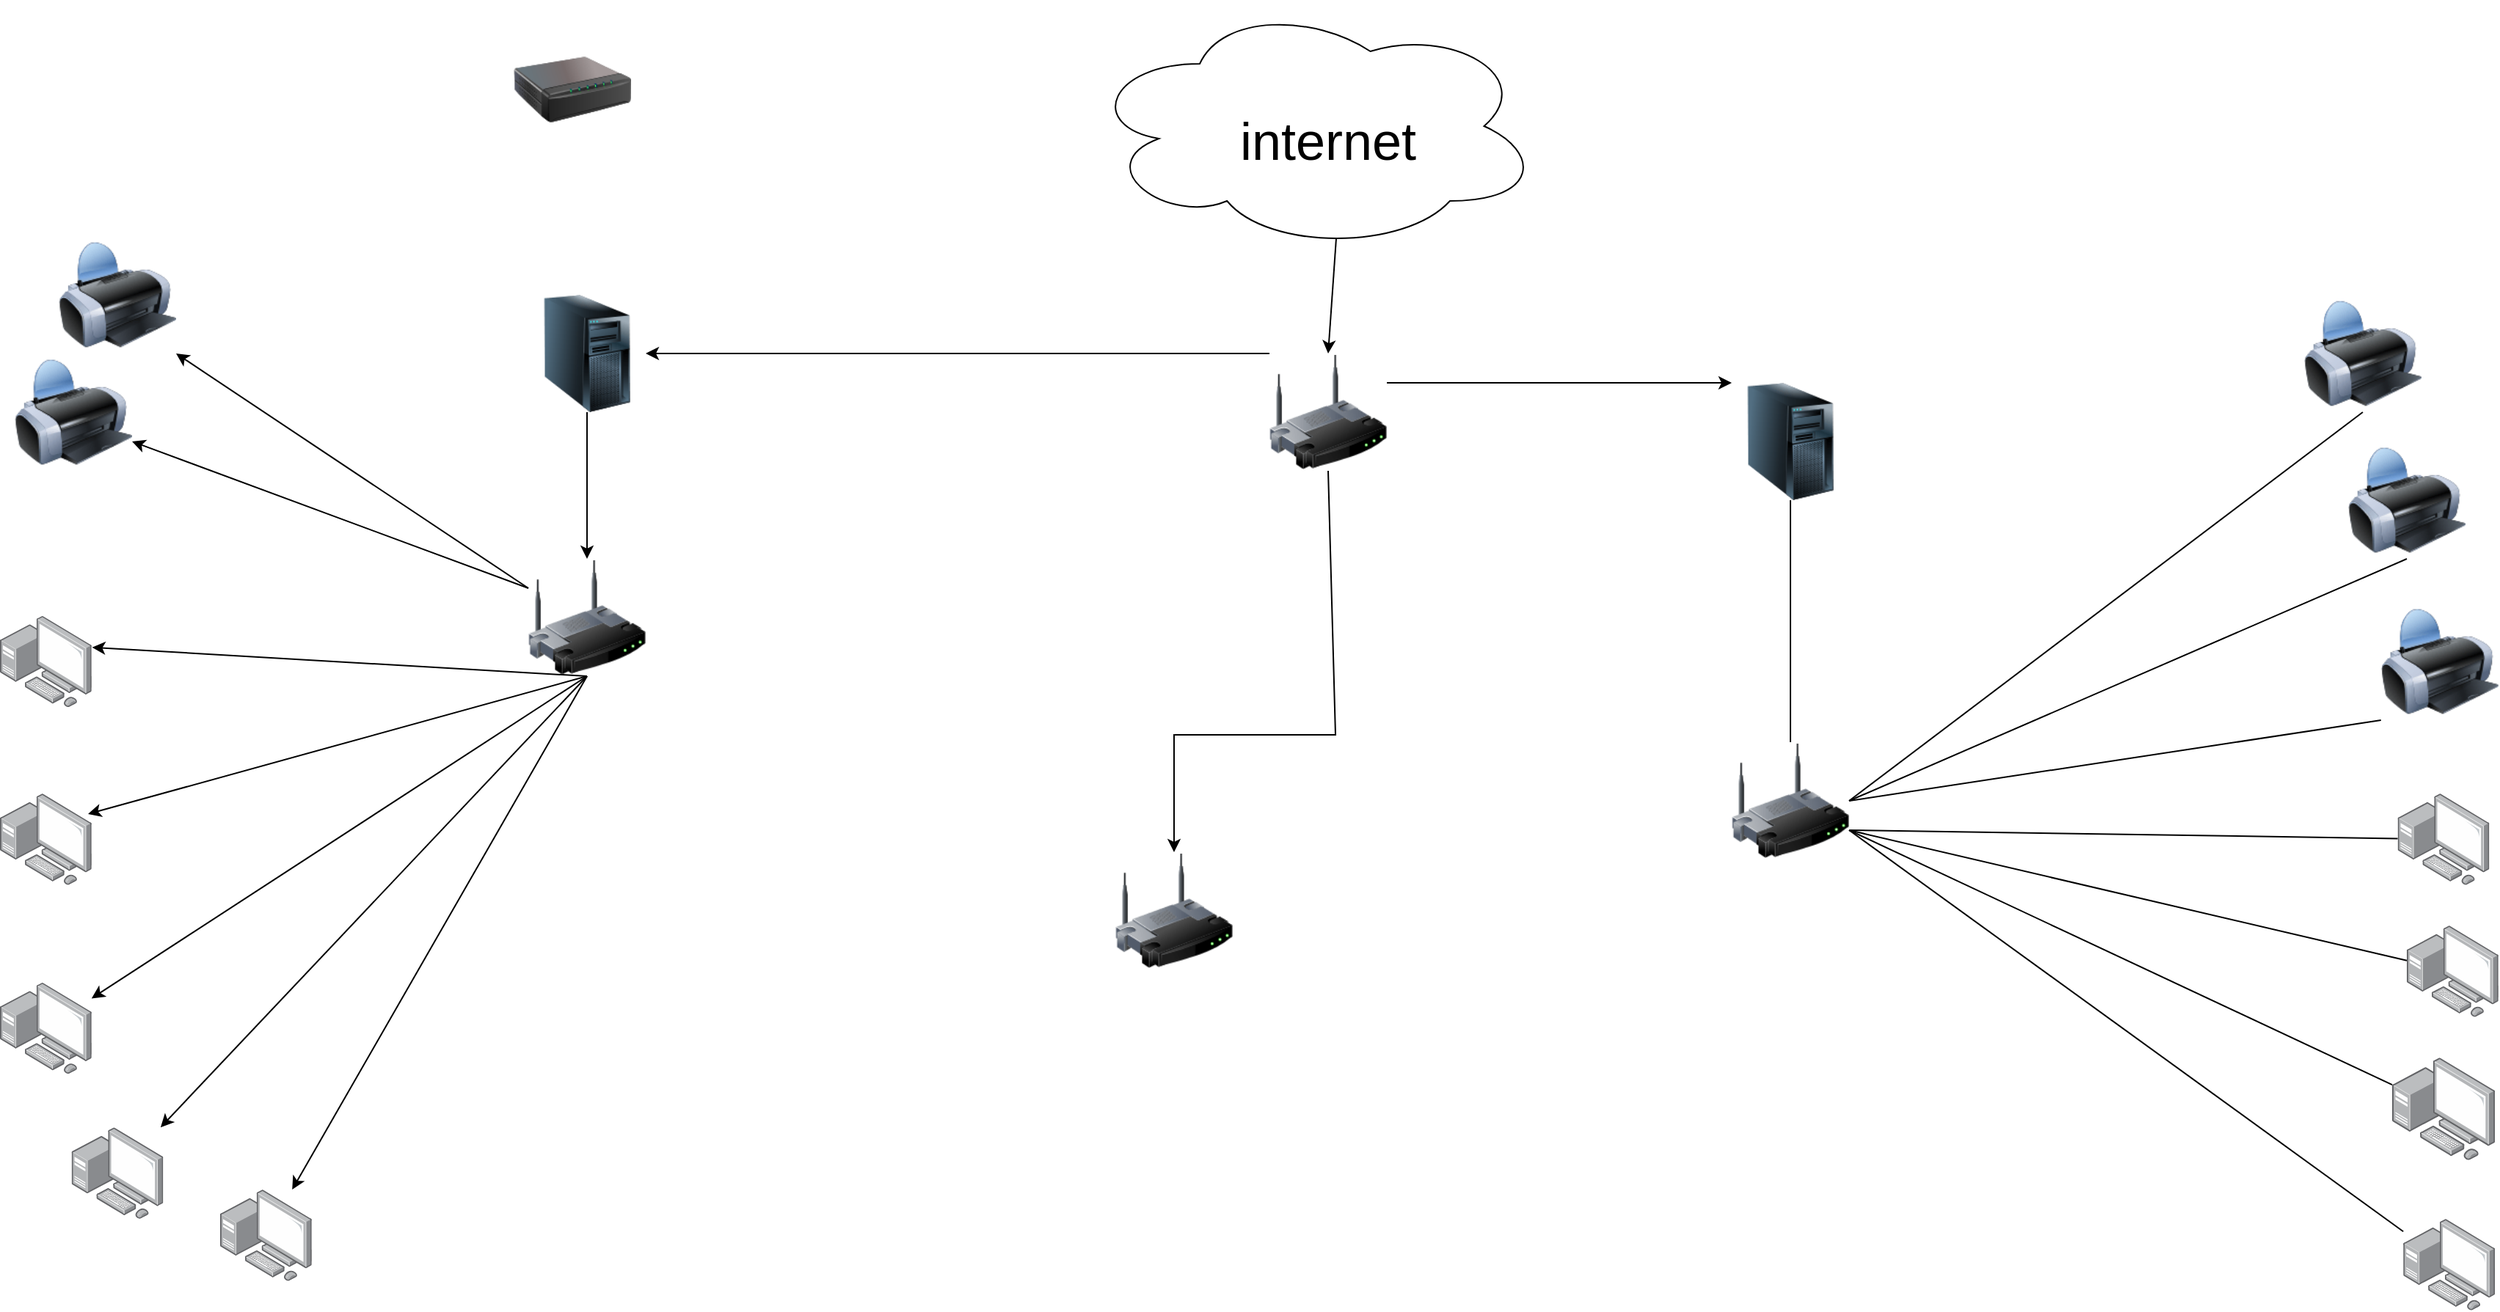<mxfile version="23.1.7" type="device">
  <diagram name="Página-1" id="D1VsNC6DSy1FVmu37RWC">
    <mxGraphModel dx="3754" dy="1130" grid="1" gridSize="10" guides="1" tooltips="1" connect="1" arrows="1" fold="1" page="1" pageScale="1" pageWidth="827" pageHeight="1169" math="0" shadow="0">
      <root>
        <mxCell id="0" />
        <mxCell id="1" parent="0" />
        <mxCell id="VhF31mO14Avo1mUH0zq1-122" style="edgeStyle=none;rounded=0;orthogonalLoop=1;jettySize=auto;html=1;exitX=0.55;exitY=0.95;exitDx=0;exitDy=0;exitPerimeter=0;entryX=0.5;entryY=0;entryDx=0;entryDy=0;" edge="1" parent="1" source="VhF31mO14Avo1mUH0zq1-8" target="VhF31mO14Avo1mUH0zq1-121">
          <mxGeometry relative="1" as="geometry" />
        </mxCell>
        <mxCell id="VhF31mO14Avo1mUH0zq1-8" value="" style="ellipse;shape=cloud;whiteSpace=wrap;html=1;" vertex="1" parent="1">
          <mxGeometry x="-160" width="310" height="170" as="geometry" />
        </mxCell>
        <mxCell id="VhF31mO14Avo1mUH0zq1-9" value="internet" style="text;html=1;align=center;verticalAlign=middle;whiteSpace=wrap;rounded=0;fontSize=36;" vertex="1" parent="1">
          <mxGeometry x="-80" y="80" width="170" height="30" as="geometry" />
        </mxCell>
        <mxCell id="VhF31mO14Avo1mUH0zq1-41" style="edgeStyle=none;rounded=0;orthogonalLoop=1;jettySize=auto;html=1;exitX=0.5;exitY=1;exitDx=0;exitDy=0;entryX=0.5;entryY=0;entryDx=0;entryDy=0;endArrow=none;endFill=0;" edge="1" parent="1" source="VhF31mO14Avo1mUH0zq1-13" target="VhF31mO14Avo1mUH0zq1-15">
          <mxGeometry relative="1" as="geometry" />
        </mxCell>
        <mxCell id="VhF31mO14Avo1mUH0zq1-13" value="" style="image;html=1;image=img/lib/clip_art/computers/Server_Tower_128x128.png" vertex="1" parent="1">
          <mxGeometry x="280" y="260" width="80" height="80" as="geometry" />
        </mxCell>
        <mxCell id="VhF31mO14Avo1mUH0zq1-46" style="edgeStyle=none;rounded=0;orthogonalLoop=1;jettySize=auto;html=1;exitX=1;exitY=0.75;exitDx=0;exitDy=0;endArrow=none;endFill=0;" edge="1" parent="1" source="VhF31mO14Avo1mUH0zq1-15" target="VhF31mO14Avo1mUH0zq1-39">
          <mxGeometry relative="1" as="geometry" />
        </mxCell>
        <mxCell id="VhF31mO14Avo1mUH0zq1-49" style="edgeStyle=none;rounded=0;orthogonalLoop=1;jettySize=auto;html=1;exitX=1;exitY=0.75;exitDx=0;exitDy=0;endArrow=none;endFill=0;" edge="1" parent="1" source="VhF31mO14Avo1mUH0zq1-15" target="VhF31mO14Avo1mUH0zq1-36">
          <mxGeometry relative="1" as="geometry" />
        </mxCell>
        <mxCell id="VhF31mO14Avo1mUH0zq1-50" style="edgeStyle=none;rounded=0;orthogonalLoop=1;jettySize=auto;html=1;exitX=1;exitY=0.75;exitDx=0;exitDy=0;endArrow=none;endFill=0;" edge="1" parent="1" source="VhF31mO14Avo1mUH0zq1-15" target="VhF31mO14Avo1mUH0zq1-26">
          <mxGeometry relative="1" as="geometry" />
        </mxCell>
        <mxCell id="VhF31mO14Avo1mUH0zq1-51" style="edgeStyle=none;rounded=0;orthogonalLoop=1;jettySize=auto;html=1;exitX=1;exitY=0.75;exitDx=0;exitDy=0;endArrow=none;endFill=0;" edge="1" parent="1" source="VhF31mO14Avo1mUH0zq1-15" target="VhF31mO14Avo1mUH0zq1-38">
          <mxGeometry relative="1" as="geometry" />
        </mxCell>
        <mxCell id="VhF31mO14Avo1mUH0zq1-52" style="edgeStyle=none;rounded=0;orthogonalLoop=1;jettySize=auto;html=1;exitX=1;exitY=0.5;exitDx=0;exitDy=0;entryX=0;entryY=1;entryDx=0;entryDy=0;endArrow=none;endFill=0;" edge="1" parent="1" source="VhF31mO14Avo1mUH0zq1-15" target="VhF31mO14Avo1mUH0zq1-18">
          <mxGeometry relative="1" as="geometry" />
        </mxCell>
        <mxCell id="VhF31mO14Avo1mUH0zq1-53" style="edgeStyle=none;rounded=0;orthogonalLoop=1;jettySize=auto;html=1;exitX=1;exitY=0.5;exitDx=0;exitDy=0;entryX=0.5;entryY=1;entryDx=0;entryDy=0;endArrow=none;endFill=0;" edge="1" parent="1" source="VhF31mO14Avo1mUH0zq1-15" target="VhF31mO14Avo1mUH0zq1-17">
          <mxGeometry relative="1" as="geometry" />
        </mxCell>
        <mxCell id="VhF31mO14Avo1mUH0zq1-54" style="edgeStyle=none;rounded=0;orthogonalLoop=1;jettySize=auto;html=1;exitX=1;exitY=0.5;exitDx=0;exitDy=0;entryX=0.5;entryY=1;entryDx=0;entryDy=0;endArrow=none;endFill=0;" edge="1" parent="1" source="VhF31mO14Avo1mUH0zq1-15" target="VhF31mO14Avo1mUH0zq1-19">
          <mxGeometry relative="1" as="geometry" />
        </mxCell>
        <mxCell id="VhF31mO14Avo1mUH0zq1-15" value="" style="image;html=1;image=img/lib/clip_art/networking/Wireless_Router_128x128.png" vertex="1" parent="1">
          <mxGeometry x="280" y="505" width="80" height="80" as="geometry" />
        </mxCell>
        <mxCell id="VhF31mO14Avo1mUH0zq1-17" value="" style="image;html=1;image=img/lib/clip_art/computers/Printer_128x128.png" vertex="1" parent="1">
          <mxGeometry x="700" y="300" width="80" height="80" as="geometry" />
        </mxCell>
        <mxCell id="VhF31mO14Avo1mUH0zq1-18" value="" style="image;html=1;image=img/lib/clip_art/computers/Printer_128x128.png" vertex="1" parent="1">
          <mxGeometry x="722.4" y="410" width="80" height="80" as="geometry" />
        </mxCell>
        <mxCell id="VhF31mO14Avo1mUH0zq1-19" value="" style="image;html=1;image=img/lib/clip_art/computers/Printer_128x128.png" vertex="1" parent="1">
          <mxGeometry x="670" y="200" width="80" height="80" as="geometry" />
        </mxCell>
        <mxCell id="VhF31mO14Avo1mUH0zq1-26" value="" style="image;points=[];aspect=fixed;html=1;align=center;shadow=0;dashed=0;image=img/lib/allied_telesis/computer_and_terminals/Personal_Computer_with_Server.svg;" vertex="1" parent="1">
          <mxGeometry x="730" y="720.0" width="70" height="70" as="geometry" />
        </mxCell>
        <mxCell id="VhF31mO14Avo1mUH0zq1-36" value="" style="image;points=[];aspect=fixed;html=1;align=center;shadow=0;dashed=0;image=img/lib/allied_telesis/computer_and_terminals/Personal_Computer_with_Server.svg;" vertex="1" parent="1">
          <mxGeometry x="740" y="630" width="62.4" height="62.4" as="geometry" />
        </mxCell>
        <mxCell id="VhF31mO14Avo1mUH0zq1-38" value="" style="image;points=[];aspect=fixed;html=1;align=center;shadow=0;dashed=0;image=img/lib/allied_telesis/computer_and_terminals/Personal_Computer_with_Server.svg;" vertex="1" parent="1">
          <mxGeometry x="737.6" y="830" width="62.4" height="62.4" as="geometry" />
        </mxCell>
        <mxCell id="VhF31mO14Avo1mUH0zq1-39" value="" style="image;points=[];aspect=fixed;html=1;align=center;shadow=0;dashed=0;image=img/lib/allied_telesis/computer_and_terminals/Personal_Computer_with_Server.svg;" vertex="1" parent="1">
          <mxGeometry x="733.8" y="540" width="62.4" height="62.4" as="geometry" />
        </mxCell>
        <mxCell id="VhF31mO14Avo1mUH0zq1-81" style="edgeStyle=none;rounded=0;orthogonalLoop=1;jettySize=auto;html=1;exitX=0.5;exitY=1;exitDx=0;exitDy=0;entryX=0.5;entryY=0;entryDx=0;entryDy=0;" edge="1" parent="1" source="VhF31mO14Avo1mUH0zq1-68" target="VhF31mO14Avo1mUH0zq1-69">
          <mxGeometry relative="1" as="geometry" />
        </mxCell>
        <mxCell id="VhF31mO14Avo1mUH0zq1-68" value="" style="image;html=1;image=img/lib/clip_art/computers/Server_Tower_128x128.png" vertex="1" parent="1">
          <mxGeometry x="-540" y="200" width="80" height="80" as="geometry" />
        </mxCell>
        <mxCell id="VhF31mO14Avo1mUH0zq1-82" style="edgeStyle=none;rounded=0;orthogonalLoop=1;jettySize=auto;html=1;exitX=0;exitY=0.25;exitDx=0;exitDy=0;entryX=1;entryY=1;entryDx=0;entryDy=0;" edge="1" parent="1" source="VhF31mO14Avo1mUH0zq1-69" target="VhF31mO14Avo1mUH0zq1-74">
          <mxGeometry relative="1" as="geometry" />
        </mxCell>
        <mxCell id="VhF31mO14Avo1mUH0zq1-83" style="edgeStyle=none;rounded=0;orthogonalLoop=1;jettySize=auto;html=1;exitX=0;exitY=0.25;exitDx=0;exitDy=0;entryX=1;entryY=0.75;entryDx=0;entryDy=0;" edge="1" parent="1" source="VhF31mO14Avo1mUH0zq1-69" target="VhF31mO14Avo1mUH0zq1-72">
          <mxGeometry relative="1" as="geometry" />
        </mxCell>
        <mxCell id="VhF31mO14Avo1mUH0zq1-105" style="edgeStyle=none;rounded=0;orthogonalLoop=1;jettySize=auto;html=1;exitX=0.5;exitY=1;exitDx=0;exitDy=0;" edge="1" parent="1" source="VhF31mO14Avo1mUH0zq1-69" target="VhF31mO14Avo1mUH0zq1-100">
          <mxGeometry relative="1" as="geometry" />
        </mxCell>
        <mxCell id="VhF31mO14Avo1mUH0zq1-106" style="edgeStyle=none;rounded=0;orthogonalLoop=1;jettySize=auto;html=1;exitX=0.5;exitY=1;exitDx=0;exitDy=0;" edge="1" parent="1" source="VhF31mO14Avo1mUH0zq1-69" target="VhF31mO14Avo1mUH0zq1-99">
          <mxGeometry relative="1" as="geometry" />
        </mxCell>
        <mxCell id="VhF31mO14Avo1mUH0zq1-107" style="edgeStyle=none;rounded=0;orthogonalLoop=1;jettySize=auto;html=1;exitX=0.5;exitY=1;exitDx=0;exitDy=0;" edge="1" parent="1" source="VhF31mO14Avo1mUH0zq1-69" target="VhF31mO14Avo1mUH0zq1-98">
          <mxGeometry relative="1" as="geometry" />
        </mxCell>
        <mxCell id="VhF31mO14Avo1mUH0zq1-69" value="" style="image;html=1;image=img/lib/clip_art/networking/Wireless_Router_128x128.png" vertex="1" parent="1">
          <mxGeometry x="-540" y="380" width="80" height="80" as="geometry" />
        </mxCell>
        <mxCell id="VhF31mO14Avo1mUH0zq1-72" value="" style="image;html=1;image=img/lib/clip_art/computers/Printer_128x128.png" vertex="1" parent="1">
          <mxGeometry x="-890" y="240" width="80" height="80" as="geometry" />
        </mxCell>
        <mxCell id="VhF31mO14Avo1mUH0zq1-74" value="" style="image;html=1;image=img/lib/clip_art/computers/Printer_128x128.png" vertex="1" parent="1">
          <mxGeometry x="-860" y="160" width="80" height="80" as="geometry" />
        </mxCell>
        <mxCell id="VhF31mO14Avo1mUH0zq1-98" value="" style="image;points=[];aspect=fixed;html=1;align=center;shadow=0;dashed=0;image=img/lib/allied_telesis/computer_and_terminals/Personal_Computer_with_Server.svg;" vertex="1" parent="1">
          <mxGeometry x="-750" y="810" width="62.4" height="62.4" as="geometry" />
        </mxCell>
        <mxCell id="VhF31mO14Avo1mUH0zq1-99" value="" style="image;points=[];aspect=fixed;html=1;align=center;shadow=0;dashed=0;image=img/lib/allied_telesis/computer_and_terminals/Personal_Computer_with_Server.svg;" vertex="1" parent="1">
          <mxGeometry x="-851.2" y="767.6" width="62.4" height="62.4" as="geometry" />
        </mxCell>
        <mxCell id="VhF31mO14Avo1mUH0zq1-100" value="" style="image;points=[];aspect=fixed;html=1;align=center;shadow=0;dashed=0;image=img/lib/allied_telesis/computer_and_terminals/Personal_Computer_with_Server.svg;" vertex="1" parent="1">
          <mxGeometry x="-900" y="668.8" width="62.4" height="62.4" as="geometry" />
        </mxCell>
        <mxCell id="VhF31mO14Avo1mUH0zq1-101" value="" style="image;points=[];aspect=fixed;html=1;align=center;shadow=0;dashed=0;image=img/lib/allied_telesis/computer_and_terminals/Personal_Computer_with_Server.svg;" vertex="1" parent="1">
          <mxGeometry x="-900" y="540" width="62.4" height="62.4" as="geometry" />
        </mxCell>
        <mxCell id="VhF31mO14Avo1mUH0zq1-102" value="" style="image;points=[];aspect=fixed;html=1;align=center;shadow=0;dashed=0;image=img/lib/allied_telesis/computer_and_terminals/Personal_Computer_with_Server.svg;" vertex="1" parent="1">
          <mxGeometry x="-900" y="418.8" width="62.4" height="62.4" as="geometry" />
        </mxCell>
        <mxCell id="VhF31mO14Avo1mUH0zq1-103" style="edgeStyle=none;rounded=0;orthogonalLoop=1;jettySize=auto;html=1;exitX=0.5;exitY=1;exitDx=0;exitDy=0;entryX=1.006;entryY=0.346;entryDx=0;entryDy=0;entryPerimeter=0;" edge="1" parent="1" source="VhF31mO14Avo1mUH0zq1-69" target="VhF31mO14Avo1mUH0zq1-102">
          <mxGeometry relative="1" as="geometry" />
        </mxCell>
        <mxCell id="VhF31mO14Avo1mUH0zq1-104" style="edgeStyle=none;rounded=0;orthogonalLoop=1;jettySize=auto;html=1;exitX=0.5;exitY=1;exitDx=0;exitDy=0;entryX=0.962;entryY=0.224;entryDx=0;entryDy=0;entryPerimeter=0;" edge="1" parent="1" source="VhF31mO14Avo1mUH0zq1-69" target="VhF31mO14Avo1mUH0zq1-101">
          <mxGeometry relative="1" as="geometry" />
        </mxCell>
        <mxCell id="VhF31mO14Avo1mUH0zq1-112" value="" style="image;html=1;image=img/lib/clip_art/networking/Print_Server_128x128.png" vertex="1" parent="1">
          <mxGeometry x="-550" y="20.0" width="80" height="80" as="geometry" />
        </mxCell>
        <mxCell id="VhF31mO14Avo1mUH0zq1-123" style="edgeStyle=none;rounded=0;orthogonalLoop=1;jettySize=auto;html=1;exitX=0;exitY=0;exitDx=0;exitDy=0;entryX=1;entryY=0.5;entryDx=0;entryDy=0;" edge="1" parent="1" source="VhF31mO14Avo1mUH0zq1-121" target="VhF31mO14Avo1mUH0zq1-68">
          <mxGeometry relative="1" as="geometry" />
        </mxCell>
        <mxCell id="VhF31mO14Avo1mUH0zq1-124" style="edgeStyle=none;rounded=0;orthogonalLoop=1;jettySize=auto;html=1;exitX=1;exitY=0.25;exitDx=0;exitDy=0;entryX=0;entryY=0;entryDx=0;entryDy=0;" edge="1" parent="1" source="VhF31mO14Avo1mUH0zq1-121" target="VhF31mO14Avo1mUH0zq1-13">
          <mxGeometry relative="1" as="geometry" />
        </mxCell>
        <mxCell id="VhF31mO14Avo1mUH0zq1-127" style="edgeStyle=none;rounded=0;orthogonalLoop=1;jettySize=auto;html=1;exitX=0.5;exitY=1;exitDx=0;exitDy=0;entryX=0.5;entryY=0;entryDx=0;entryDy=0;" edge="1" parent="1" source="VhF31mO14Avo1mUH0zq1-121" target="VhF31mO14Avo1mUH0zq1-125">
          <mxGeometry relative="1" as="geometry">
            <mxPoint x="-120" y="500" as="targetPoint" />
            <Array as="points">
              <mxPoint x="10" y="500" />
              <mxPoint x="-100" y="500" />
            </Array>
          </mxGeometry>
        </mxCell>
        <mxCell id="VhF31mO14Avo1mUH0zq1-121" value="" style="image;html=1;image=img/lib/clip_art/networking/Wireless_Router_128x128.png" vertex="1" parent="1">
          <mxGeometry x="-35" y="240" width="80" height="80" as="geometry" />
        </mxCell>
        <mxCell id="VhF31mO14Avo1mUH0zq1-125" value="" style="image;html=1;image=img/lib/clip_art/networking/Wireless_Router_128x128.png" vertex="1" parent="1">
          <mxGeometry x="-140" y="580.0" width="80" height="80" as="geometry" />
        </mxCell>
      </root>
    </mxGraphModel>
  </diagram>
</mxfile>
